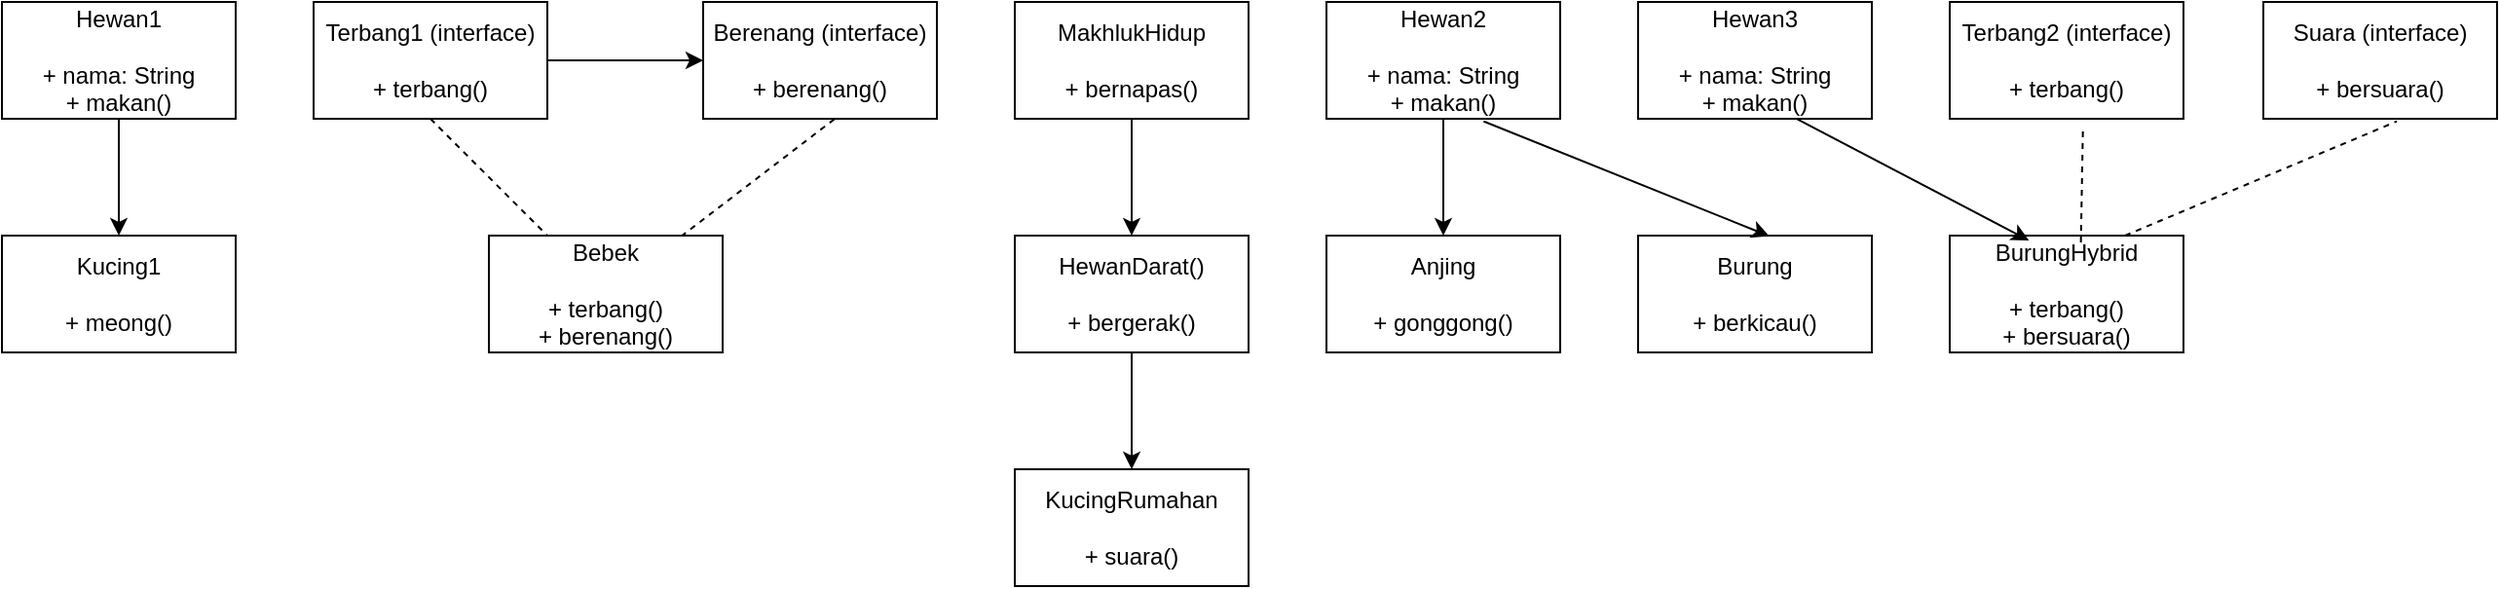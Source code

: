 <mxfile version="28.2.5">
  <diagram name="Halaman-1" id="zzceOh1779K12Sv51bYl">
    <mxGraphModel dx="1373" dy="933" grid="1" gridSize="10" guides="1" tooltips="1" connect="1" arrows="1" fold="1" page="1" pageScale="1" pageWidth="827" pageHeight="1169" math="0" shadow="0">
      <root>
        <mxCell id="0" />
        <mxCell id="1" parent="0" />
        <mxCell id="f2Z7vwf0SnNYIrROAx6--9" value="" style="edgeStyle=orthogonalEdgeStyle;rounded=0;orthogonalLoop=1;jettySize=auto;html=1;" edge="1" parent="1" source="f2Z7vwf0SnNYIrROAx6--7" target="f2Z7vwf0SnNYIrROAx6--8">
          <mxGeometry relative="1" as="geometry" />
        </mxCell>
        <mxCell id="f2Z7vwf0SnNYIrROAx6--7" value="Hewan1&lt;div&gt;&lt;br&gt;&lt;div&gt;+ nama: String&lt;/div&gt;&lt;div&gt;+ makan()&lt;/div&gt;&lt;/div&gt;" style="rounded=0;whiteSpace=wrap;html=1;" vertex="1" parent="1">
          <mxGeometry x="80" y="40" width="120" height="60" as="geometry" />
        </mxCell>
        <mxCell id="f2Z7vwf0SnNYIrROAx6--8" value="Kucing1&lt;div&gt;&lt;br&gt;&lt;div&gt;+ meong()&lt;/div&gt;&lt;/div&gt;" style="whiteSpace=wrap;html=1;rounded=0;" vertex="1" parent="1">
          <mxGeometry x="80" y="160" width="120" height="60" as="geometry" />
        </mxCell>
        <mxCell id="f2Z7vwf0SnNYIrROAx6--14" value="" style="edgeStyle=orthogonalEdgeStyle;rounded=0;orthogonalLoop=1;jettySize=auto;html=1;" edge="1" parent="1" source="f2Z7vwf0SnNYIrROAx6--10" target="f2Z7vwf0SnNYIrROAx6--13">
          <mxGeometry relative="1" as="geometry" />
        </mxCell>
        <mxCell id="f2Z7vwf0SnNYIrROAx6--10" value="Terbang1 (interface)&lt;div&gt;&lt;br&gt;&lt;/div&gt;&lt;div&gt;+ terbang()&lt;/div&gt;" style="rounded=0;whiteSpace=wrap;html=1;" vertex="1" parent="1">
          <mxGeometry x="240" y="40" width="120" height="60" as="geometry" />
        </mxCell>
        <mxCell id="f2Z7vwf0SnNYIrROAx6--11" value="Bebek&lt;div&gt;&lt;br&gt;&lt;/div&gt;&lt;div&gt;+ terbang()&lt;/div&gt;&lt;div&gt;+ berenang()&lt;/div&gt;" style="rounded=0;whiteSpace=wrap;html=1;" vertex="1" parent="1">
          <mxGeometry x="330" y="160" width="120" height="60" as="geometry" />
        </mxCell>
        <mxCell id="f2Z7vwf0SnNYIrROAx6--13" value="Berenang (interface)&lt;div&gt;&lt;br&gt;&lt;/div&gt;&lt;div&gt;+ berenang()&lt;/div&gt;" style="rounded=0;whiteSpace=wrap;html=1;" vertex="1" parent="1">
          <mxGeometry x="440" y="40" width="120" height="60" as="geometry" />
        </mxCell>
        <mxCell id="f2Z7vwf0SnNYIrROAx6--17" value="" style="endArrow=none;dashed=1;html=1;rounded=0;exitX=0.5;exitY=1;exitDx=0;exitDy=0;" edge="1" parent="1" source="f2Z7vwf0SnNYIrROAx6--10" target="f2Z7vwf0SnNYIrROAx6--11">
          <mxGeometry width="50" height="50" relative="1" as="geometry">
            <mxPoint x="340" y="340" as="sourcePoint" />
            <mxPoint x="390" y="150" as="targetPoint" />
          </mxGeometry>
        </mxCell>
        <mxCell id="f2Z7vwf0SnNYIrROAx6--18" value="" style="endArrow=none;dashed=1;html=1;rounded=0;exitX=0.561;exitY=1.004;exitDx=0;exitDy=0;exitPerimeter=0;" edge="1" parent="1" source="f2Z7vwf0SnNYIrROAx6--13" target="f2Z7vwf0SnNYIrROAx6--11">
          <mxGeometry width="50" height="50" relative="1" as="geometry">
            <mxPoint x="473" y="100" as="sourcePoint" />
            <mxPoint x="540" y="160" as="targetPoint" />
          </mxGeometry>
        </mxCell>
        <mxCell id="f2Z7vwf0SnNYIrROAx6--21" value="" style="edgeStyle=orthogonalEdgeStyle;rounded=0;orthogonalLoop=1;jettySize=auto;html=1;" edge="1" parent="1" source="f2Z7vwf0SnNYIrROAx6--19" target="f2Z7vwf0SnNYIrROAx6--20">
          <mxGeometry relative="1" as="geometry" />
        </mxCell>
        <mxCell id="f2Z7vwf0SnNYIrROAx6--19" value="MakhlukHidup&lt;div&gt;&lt;br&gt;&lt;/div&gt;&lt;div&gt;+ bernapas()&lt;/div&gt;" style="rounded=0;whiteSpace=wrap;html=1;" vertex="1" parent="1">
          <mxGeometry x="600" y="40" width="120" height="60" as="geometry" />
        </mxCell>
        <mxCell id="f2Z7vwf0SnNYIrROAx6--23" value="" style="edgeStyle=orthogonalEdgeStyle;rounded=0;orthogonalLoop=1;jettySize=auto;html=1;" edge="1" parent="1" source="f2Z7vwf0SnNYIrROAx6--20" target="f2Z7vwf0SnNYIrROAx6--22">
          <mxGeometry relative="1" as="geometry" />
        </mxCell>
        <mxCell id="f2Z7vwf0SnNYIrROAx6--20" value="HewanDarat()&lt;div&gt;&lt;br&gt;&lt;/div&gt;&lt;div&gt;+ bergerak()&lt;/div&gt;" style="rounded=0;whiteSpace=wrap;html=1;" vertex="1" parent="1">
          <mxGeometry x="600" y="160" width="120" height="60" as="geometry" />
        </mxCell>
        <mxCell id="f2Z7vwf0SnNYIrROAx6--22" value="KucingRumahan&lt;div&gt;&lt;br&gt;&lt;/div&gt;&lt;div&gt;+ suara()&lt;/div&gt;" style="rounded=0;whiteSpace=wrap;html=1;" vertex="1" parent="1">
          <mxGeometry x="600" y="280" width="120" height="60" as="geometry" />
        </mxCell>
        <mxCell id="f2Z7vwf0SnNYIrROAx6--26" value="" style="edgeStyle=orthogonalEdgeStyle;rounded=0;orthogonalLoop=1;jettySize=auto;html=1;" edge="1" parent="1" source="f2Z7vwf0SnNYIrROAx6--24" target="f2Z7vwf0SnNYIrROAx6--25">
          <mxGeometry relative="1" as="geometry" />
        </mxCell>
        <mxCell id="f2Z7vwf0SnNYIrROAx6--24" value="Hewan2&lt;div&gt;&lt;br&gt;&lt;/div&gt;&lt;div&gt;+ nama: String&lt;/div&gt;&lt;div&gt;+ makan()&lt;/div&gt;" style="rounded=0;whiteSpace=wrap;html=1;" vertex="1" parent="1">
          <mxGeometry x="760" y="40" width="120" height="60" as="geometry" />
        </mxCell>
        <mxCell id="f2Z7vwf0SnNYIrROAx6--25" value="Anjing&lt;div&gt;&lt;br&gt;&lt;/div&gt;&lt;div&gt;+ gonggong()&lt;/div&gt;" style="rounded=0;whiteSpace=wrap;html=1;" vertex="1" parent="1">
          <mxGeometry x="760" y="160" width="120" height="60" as="geometry" />
        </mxCell>
        <mxCell id="f2Z7vwf0SnNYIrROAx6--27" value="Hewan3&lt;div&gt;&lt;br&gt;&lt;/div&gt;&lt;div&gt;+ nama: String&lt;/div&gt;&lt;div&gt;+ makan()&lt;/div&gt;" style="rounded=0;whiteSpace=wrap;html=1;" vertex="1" parent="1">
          <mxGeometry x="920" y="40" width="120" height="60" as="geometry" />
        </mxCell>
        <mxCell id="f2Z7vwf0SnNYIrROAx6--28" value="Burung&lt;div&gt;&lt;br&gt;&lt;/div&gt;&lt;div&gt;+ berkicau()&lt;/div&gt;" style="rounded=0;whiteSpace=wrap;html=1;" vertex="1" parent="1">
          <mxGeometry x="920" y="160" width="120" height="60" as="geometry" />
        </mxCell>
        <mxCell id="f2Z7vwf0SnNYIrROAx6--29" value="Terbang2 (interface)&lt;div&gt;&lt;br&gt;&lt;/div&gt;&lt;div&gt;+ terbang()&lt;/div&gt;" style="rounded=0;whiteSpace=wrap;html=1;" vertex="1" parent="1">
          <mxGeometry x="1080" y="40" width="120" height="60" as="geometry" />
        </mxCell>
        <mxCell id="f2Z7vwf0SnNYIrROAx6--30" value="BurungHybrid&lt;div&gt;&lt;br&gt;&lt;/div&gt;&lt;div&gt;+ terbang()&lt;/div&gt;&lt;div&gt;+ bersuara()&lt;/div&gt;" style="rounded=0;whiteSpace=wrap;html=1;" vertex="1" parent="1">
          <mxGeometry x="1080" y="160" width="120" height="60" as="geometry" />
        </mxCell>
        <mxCell id="f2Z7vwf0SnNYIrROAx6--31" value="Suara (interface)&lt;div&gt;&lt;br&gt;&lt;/div&gt;&lt;div&gt;+ bersuara()&lt;/div&gt;" style="rounded=0;whiteSpace=wrap;html=1;" vertex="1" parent="1">
          <mxGeometry x="1241" y="40" width="120" height="60" as="geometry" />
        </mxCell>
        <mxCell id="f2Z7vwf0SnNYIrROAx6--32" value="" style="endArrow=none;dashed=1;html=1;rounded=0;exitX=0.75;exitY=0;exitDx=0;exitDy=0;entryX=0.571;entryY=1.022;entryDx=0;entryDy=0;entryPerimeter=0;" edge="1" parent="1" source="f2Z7vwf0SnNYIrROAx6--30" target="f2Z7vwf0SnNYIrROAx6--31">
          <mxGeometry width="50" height="50" relative="1" as="geometry">
            <mxPoint x="1241" y="150" as="sourcePoint" />
            <mxPoint x="1291" y="100" as="targetPoint" />
          </mxGeometry>
        </mxCell>
        <mxCell id="f2Z7vwf0SnNYIrROAx6--33" value="" style="endArrow=none;dashed=1;html=1;rounded=0;exitX=0.561;exitY=0.059;exitDx=0;exitDy=0;exitPerimeter=0;entryX=0.57;entryY=1.059;entryDx=0;entryDy=0;entryPerimeter=0;" edge="1" parent="1" source="f2Z7vwf0SnNYIrROAx6--30" target="f2Z7vwf0SnNYIrROAx6--29">
          <mxGeometry width="50" height="50" relative="1" as="geometry">
            <mxPoint x="1020" y="173" as="sourcePoint" />
            <mxPoint x="1140" y="110" as="targetPoint" />
          </mxGeometry>
        </mxCell>
        <mxCell id="f2Z7vwf0SnNYIrROAx6--35" value="" style="endArrow=classic;html=1;rounded=0;entryX=0.339;entryY=0.041;entryDx=0;entryDy=0;entryPerimeter=0;exitX=0.681;exitY=1.004;exitDx=0;exitDy=0;exitPerimeter=0;" edge="1" parent="1" source="f2Z7vwf0SnNYIrROAx6--27" target="f2Z7vwf0SnNYIrROAx6--30">
          <mxGeometry width="50" height="50" relative="1" as="geometry">
            <mxPoint x="955" y="120" as="sourcePoint" />
            <mxPoint x="1005" y="70" as="targetPoint" />
          </mxGeometry>
        </mxCell>
        <mxCell id="f2Z7vwf0SnNYIrROAx6--36" value="" style="endArrow=classic;html=1;rounded=0;entryX=0.561;entryY=0.004;entryDx=0;entryDy=0;entryPerimeter=0;exitX=0.672;exitY=1.022;exitDx=0;exitDy=0;exitPerimeter=0;" edge="1" parent="1" source="f2Z7vwf0SnNYIrROAx6--24" target="f2Z7vwf0SnNYIrROAx6--28">
          <mxGeometry width="50" height="50" relative="1" as="geometry">
            <mxPoint x="850" y="120" as="sourcePoint" />
            <mxPoint x="900" y="70" as="targetPoint" />
          </mxGeometry>
        </mxCell>
      </root>
    </mxGraphModel>
  </diagram>
</mxfile>
